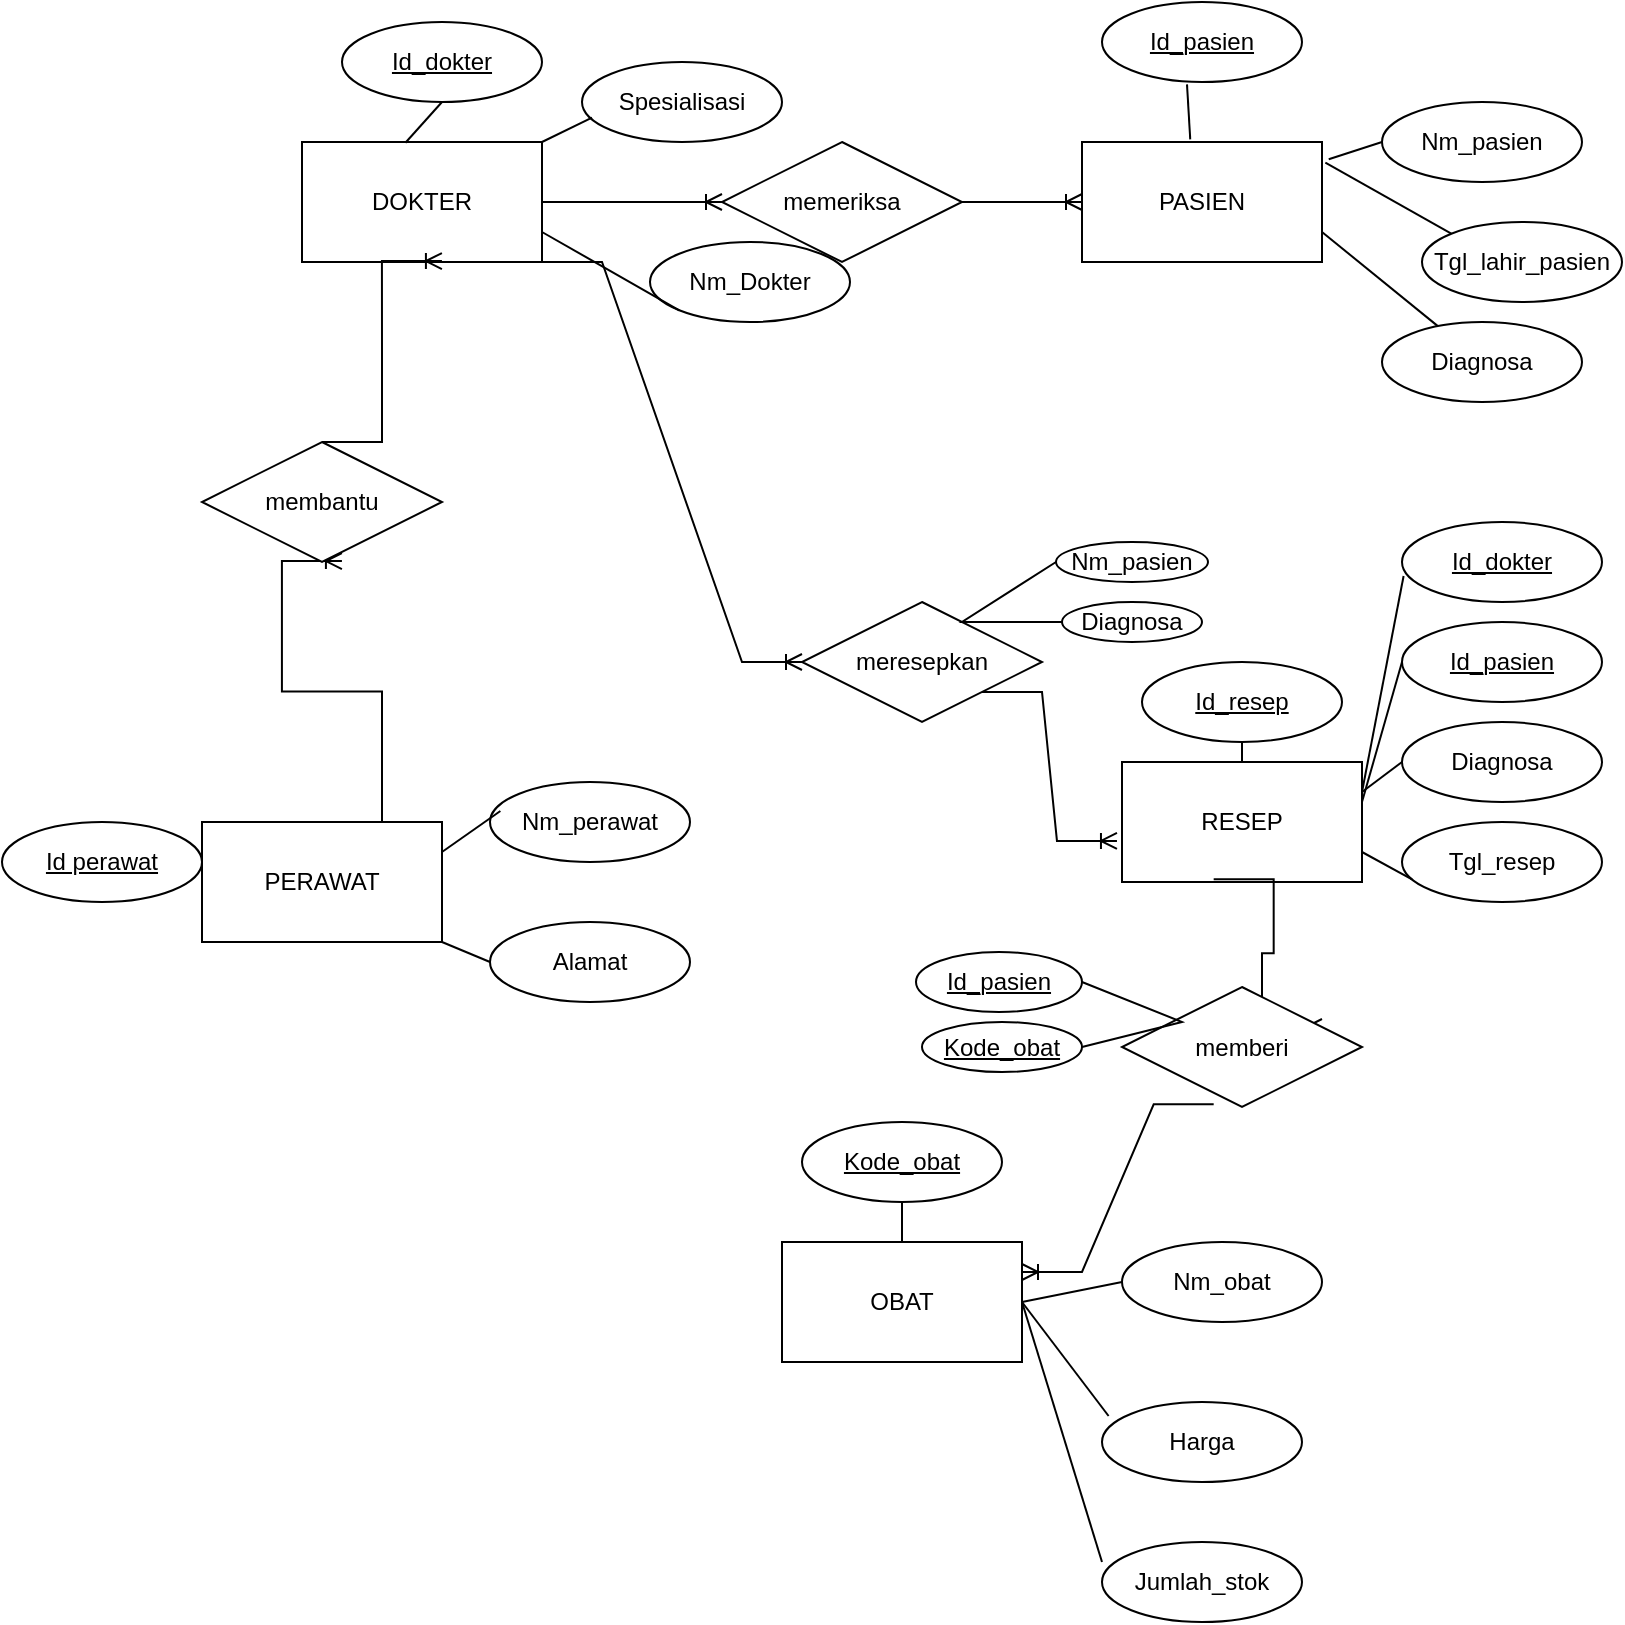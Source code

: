 <mxfile version="24.3.1" type="device">
  <diagram id="C5RBs43oDa-KdzZeNtuy" name="Page-1">
    <mxGraphModel dx="2589" dy="813" grid="1" gridSize="10" guides="1" tooltips="1" connect="1" arrows="1" fold="1" page="1" pageScale="1" pageWidth="827" pageHeight="1169" math="0" shadow="0">
      <root>
        <mxCell id="WIyWlLk6GJQsqaUBKTNV-0" />
        <mxCell id="WIyWlLk6GJQsqaUBKTNV-1" parent="WIyWlLk6GJQsqaUBKTNV-0" />
        <mxCell id="FHOCbS_1Dj6Ym-kuLduI-0" value="DOKTER" style="rounded=0;whiteSpace=wrap;html=1;" vertex="1" parent="WIyWlLk6GJQsqaUBKTNV-1">
          <mxGeometry x="140" y="90" width="120" height="60" as="geometry" />
        </mxCell>
        <mxCell id="FHOCbS_1Dj6Ym-kuLduI-1" value="PASIEN" style="rounded=0;whiteSpace=wrap;html=1;" vertex="1" parent="WIyWlLk6GJQsqaUBKTNV-1">
          <mxGeometry x="530" y="90" width="120" height="60" as="geometry" />
        </mxCell>
        <mxCell id="FHOCbS_1Dj6Ym-kuLduI-2" value="PERAWAT" style="rounded=0;whiteSpace=wrap;html=1;" vertex="1" parent="WIyWlLk6GJQsqaUBKTNV-1">
          <mxGeometry x="90" y="430" width="120" height="60" as="geometry" />
        </mxCell>
        <mxCell id="FHOCbS_1Dj6Ym-kuLduI-3" value="RESEP" style="rounded=0;whiteSpace=wrap;html=1;" vertex="1" parent="WIyWlLk6GJQsqaUBKTNV-1">
          <mxGeometry x="550" y="400" width="120" height="60" as="geometry" />
        </mxCell>
        <mxCell id="FHOCbS_1Dj6Ym-kuLduI-4" value="OBAT" style="rounded=0;whiteSpace=wrap;html=1;" vertex="1" parent="WIyWlLk6GJQsqaUBKTNV-1">
          <mxGeometry x="380" y="640" width="120" height="60" as="geometry" />
        </mxCell>
        <mxCell id="FHOCbS_1Dj6Ym-kuLduI-6" value="Nm_Dokter" style="ellipse;html=1;whiteSpace=wrap;" vertex="1" parent="WIyWlLk6GJQsqaUBKTNV-1">
          <mxGeometry x="314" y="140" width="100" height="40" as="geometry" />
        </mxCell>
        <mxCell id="FHOCbS_1Dj6Ym-kuLduI-7" value="Spesialisasi" style="ellipse;html=1;whiteSpace=wrap;" vertex="1" parent="WIyWlLk6GJQsqaUBKTNV-1">
          <mxGeometry x="280" y="50" width="100" height="40" as="geometry" />
        </mxCell>
        <mxCell id="FHOCbS_1Dj6Ym-kuLduI-9" value="&lt;u&gt;Id_dokter&lt;/u&gt;" style="ellipse;html=1;whiteSpace=wrap;" vertex="1" parent="WIyWlLk6GJQsqaUBKTNV-1">
          <mxGeometry x="160" y="30" width="100" height="40" as="geometry" />
        </mxCell>
        <mxCell id="FHOCbS_1Dj6Ym-kuLduI-10" value="&lt;u&gt;Id_pasien&lt;/u&gt;" style="ellipse;html=1;whiteSpace=wrap;" vertex="1" parent="WIyWlLk6GJQsqaUBKTNV-1">
          <mxGeometry x="540" y="20" width="100" height="40" as="geometry" />
        </mxCell>
        <mxCell id="FHOCbS_1Dj6Ym-kuLduI-11" value="Nm_pasien" style="ellipse;html=1;whiteSpace=wrap;" vertex="1" parent="WIyWlLk6GJQsqaUBKTNV-1">
          <mxGeometry x="680" y="70" width="100" height="40" as="geometry" />
        </mxCell>
        <mxCell id="FHOCbS_1Dj6Ym-kuLduI-12" value="Tgl_lahir_pasien" style="ellipse;html=1;whiteSpace=wrap;" vertex="1" parent="WIyWlLk6GJQsqaUBKTNV-1">
          <mxGeometry x="700" y="130" width="100" height="40" as="geometry" />
        </mxCell>
        <mxCell id="FHOCbS_1Dj6Ym-kuLduI-13" value="&lt;u&gt;Id perawat&lt;/u&gt;" style="ellipse;html=1;whiteSpace=wrap;" vertex="1" parent="WIyWlLk6GJQsqaUBKTNV-1">
          <mxGeometry x="-10" y="430" width="100" height="40" as="geometry" />
        </mxCell>
        <mxCell id="FHOCbS_1Dj6Ym-kuLduI-14" value="Nm_perawat" style="ellipse;html=1;whiteSpace=wrap;" vertex="1" parent="WIyWlLk6GJQsqaUBKTNV-1">
          <mxGeometry x="234" y="410" width="100" height="40" as="geometry" />
        </mxCell>
        <mxCell id="FHOCbS_1Dj6Ym-kuLduI-15" value="Alamat" style="ellipse;html=1;whiteSpace=wrap;" vertex="1" parent="WIyWlLk6GJQsqaUBKTNV-1">
          <mxGeometry x="234" y="480" width="100" height="40" as="geometry" />
        </mxCell>
        <mxCell id="FHOCbS_1Dj6Ym-kuLduI-16" value="&lt;u&gt;Id_resep&lt;/u&gt;" style="ellipse;html=1;whiteSpace=wrap;" vertex="1" parent="WIyWlLk6GJQsqaUBKTNV-1">
          <mxGeometry x="560" y="350" width="100" height="40" as="geometry" />
        </mxCell>
        <mxCell id="FHOCbS_1Dj6Ym-kuLduI-17" value="Diagnosa" style="ellipse;html=1;whiteSpace=wrap;" vertex="1" parent="WIyWlLk6GJQsqaUBKTNV-1">
          <mxGeometry x="690" y="380" width="100" height="40" as="geometry" />
        </mxCell>
        <mxCell id="FHOCbS_1Dj6Ym-kuLduI-18" value="Tgl_resep" style="ellipse;html=1;whiteSpace=wrap;" vertex="1" parent="WIyWlLk6GJQsqaUBKTNV-1">
          <mxGeometry x="690" y="430" width="100" height="40" as="geometry" />
        </mxCell>
        <mxCell id="FHOCbS_1Dj6Ym-kuLduI-19" value="&lt;u&gt;Id_pasien&lt;/u&gt;" style="ellipse;html=1;whiteSpace=wrap;" vertex="1" parent="WIyWlLk6GJQsqaUBKTNV-1">
          <mxGeometry x="690" y="330" width="100" height="40" as="geometry" />
        </mxCell>
        <mxCell id="FHOCbS_1Dj6Ym-kuLduI-20" value="&lt;u&gt;Id_dokter&lt;/u&gt;" style="ellipse;html=1;whiteSpace=wrap;" vertex="1" parent="WIyWlLk6GJQsqaUBKTNV-1">
          <mxGeometry x="690" y="280" width="100" height="40" as="geometry" />
        </mxCell>
        <mxCell id="FHOCbS_1Dj6Ym-kuLduI-21" value="&lt;u&gt;Kode_obat&lt;/u&gt;" style="ellipse;html=1;whiteSpace=wrap;" vertex="1" parent="WIyWlLk6GJQsqaUBKTNV-1">
          <mxGeometry x="390" y="580" width="100" height="40" as="geometry" />
        </mxCell>
        <mxCell id="FHOCbS_1Dj6Ym-kuLduI-22" value="Nm_obat" style="ellipse;html=1;whiteSpace=wrap;" vertex="1" parent="WIyWlLk6GJQsqaUBKTNV-1">
          <mxGeometry x="550" y="640" width="100" height="40" as="geometry" />
        </mxCell>
        <mxCell id="FHOCbS_1Dj6Ym-kuLduI-23" value="Harga" style="ellipse;html=1;whiteSpace=wrap;" vertex="1" parent="WIyWlLk6GJQsqaUBKTNV-1">
          <mxGeometry x="540" y="720" width="100" height="40" as="geometry" />
        </mxCell>
        <mxCell id="FHOCbS_1Dj6Ym-kuLduI-24" value="Jumlah_stok" style="ellipse;html=1;whiteSpace=wrap;" vertex="1" parent="WIyWlLk6GJQsqaUBKTNV-1">
          <mxGeometry x="540" y="790" width="100" height="40" as="geometry" />
        </mxCell>
        <mxCell id="FHOCbS_1Dj6Ym-kuLduI-30" value="" style="edgeStyle=entityRelationEdgeStyle;fontSize=12;html=1;endArrow=ERoneToMany;rounded=0;exitX=1;exitY=0.5;exitDx=0;exitDy=0;entryX=0;entryY=0.5;entryDx=0;entryDy=0;" edge="1" parent="WIyWlLk6GJQsqaUBKTNV-1" source="FHOCbS_1Dj6Ym-kuLduI-56" target="FHOCbS_1Dj6Ym-kuLduI-1">
          <mxGeometry width="100" height="100" relative="1" as="geometry">
            <mxPoint x="270" y="190" as="sourcePoint" />
            <mxPoint x="370" y="90" as="targetPoint" />
          </mxGeometry>
        </mxCell>
        <mxCell id="FHOCbS_1Dj6Ym-kuLduI-31" value="" style="edgeStyle=entityRelationEdgeStyle;fontSize=12;html=1;endArrow=ERoneToMany;rounded=0;entryX=0.583;entryY=0.992;entryDx=0;entryDy=0;entryPerimeter=0;exitX=0.5;exitY=0;exitDx=0;exitDy=0;" edge="1" parent="WIyWlLk6GJQsqaUBKTNV-1" source="FHOCbS_1Dj6Ym-kuLduI-59" target="FHOCbS_1Dj6Ym-kuLduI-0">
          <mxGeometry width="100" height="100" relative="1" as="geometry">
            <mxPoint x="200" y="400" as="sourcePoint" />
            <mxPoint x="300" y="300" as="targetPoint" />
            <Array as="points">
              <mxPoint x="220" y="260" />
            </Array>
          </mxGeometry>
        </mxCell>
        <mxCell id="FHOCbS_1Dj6Ym-kuLduI-32" value="" style="edgeStyle=entityRelationEdgeStyle;fontSize=12;html=1;endArrow=ERoneToMany;rounded=0;exitX=1;exitY=1;exitDx=0;exitDy=0;entryX=-0.021;entryY=0.658;entryDx=0;entryDy=0;entryPerimeter=0;" edge="1" parent="WIyWlLk6GJQsqaUBKTNV-1" source="FHOCbS_1Dj6Ym-kuLduI-63" target="FHOCbS_1Dj6Ym-kuLduI-3">
          <mxGeometry width="100" height="100" relative="1" as="geometry">
            <mxPoint x="270.0" y="195.8" as="sourcePoint" />
            <mxPoint x="569.12" y="450" as="targetPoint" />
          </mxGeometry>
        </mxCell>
        <mxCell id="FHOCbS_1Dj6Ym-kuLduI-33" value="" style="edgeStyle=entityRelationEdgeStyle;fontSize=12;html=1;endArrow=ERoneToMany;rounded=0;exitX=0.382;exitY=0.978;exitDx=0;exitDy=0;exitPerimeter=0;entryX=1;entryY=0.25;entryDx=0;entryDy=0;" edge="1" parent="WIyWlLk6GJQsqaUBKTNV-1" source="FHOCbS_1Dj6Ym-kuLduI-61" target="FHOCbS_1Dj6Ym-kuLduI-4">
          <mxGeometry width="100" height="100" relative="1" as="geometry">
            <mxPoint x="600" y="590" as="sourcePoint" />
            <mxPoint x="700" y="490" as="targetPoint" />
          </mxGeometry>
        </mxCell>
        <mxCell id="FHOCbS_1Dj6Ym-kuLduI-34" value="" style="endArrow=none;html=1;rounded=0;exitX=1;exitY=0.5;exitDx=0;exitDy=0;entryX=0;entryY=0.5;entryDx=0;entryDy=0;" edge="1" parent="WIyWlLk6GJQsqaUBKTNV-1" source="FHOCbS_1Dj6Ym-kuLduI-4" target="FHOCbS_1Dj6Ym-kuLduI-22">
          <mxGeometry relative="1" as="geometry">
            <mxPoint x="440" y="740" as="sourcePoint" />
            <mxPoint x="600" y="740" as="targetPoint" />
          </mxGeometry>
        </mxCell>
        <mxCell id="FHOCbS_1Dj6Ym-kuLduI-35" value="" style="endArrow=none;html=1;rounded=0;exitX=1;exitY=0.5;exitDx=0;exitDy=0;entryX=0.033;entryY=0.175;entryDx=0;entryDy=0;entryPerimeter=0;" edge="1" parent="WIyWlLk6GJQsqaUBKTNV-1" source="FHOCbS_1Dj6Ym-kuLduI-4" target="FHOCbS_1Dj6Ym-kuLduI-23">
          <mxGeometry relative="1" as="geometry">
            <mxPoint x="440" y="730" as="sourcePoint" />
            <mxPoint x="600" y="730" as="targetPoint" />
          </mxGeometry>
        </mxCell>
        <mxCell id="FHOCbS_1Dj6Ym-kuLduI-36" value="" style="endArrow=none;html=1;rounded=0;exitX=1;exitY=0.5;exitDx=0;exitDy=0;entryX=0;entryY=0.25;entryDx=0;entryDy=0;entryPerimeter=0;" edge="1" parent="WIyWlLk6GJQsqaUBKTNV-1" source="FHOCbS_1Dj6Ym-kuLduI-4" target="FHOCbS_1Dj6Ym-kuLduI-24">
          <mxGeometry relative="1" as="geometry">
            <mxPoint x="410" y="740" as="sourcePoint" />
            <mxPoint x="570" y="740" as="targetPoint" />
          </mxGeometry>
        </mxCell>
        <mxCell id="FHOCbS_1Dj6Ym-kuLduI-37" value="" style="endArrow=none;html=1;rounded=0;exitX=1;exitY=0.75;exitDx=0;exitDy=0;entryX=0.05;entryY=0.717;entryDx=0;entryDy=0;entryPerimeter=0;" edge="1" parent="WIyWlLk6GJQsqaUBKTNV-1" source="FHOCbS_1Dj6Ym-kuLduI-3" target="FHOCbS_1Dj6Ym-kuLduI-18">
          <mxGeometry relative="1" as="geometry">
            <mxPoint x="660" y="500" as="sourcePoint" />
            <mxPoint x="820" y="500" as="targetPoint" />
          </mxGeometry>
        </mxCell>
        <mxCell id="FHOCbS_1Dj6Ym-kuLduI-38" value="" style="endArrow=none;html=1;rounded=0;exitX=0.5;exitY=0;exitDx=0;exitDy=0;entryX=0.5;entryY=1;entryDx=0;entryDy=0;" edge="1" parent="WIyWlLk6GJQsqaUBKTNV-1" source="FHOCbS_1Dj6Ym-kuLduI-3" target="FHOCbS_1Dj6Ym-kuLduI-16">
          <mxGeometry relative="1" as="geometry">
            <mxPoint x="600" y="390" as="sourcePoint" />
            <mxPoint x="760" y="390" as="targetPoint" />
          </mxGeometry>
        </mxCell>
        <mxCell id="FHOCbS_1Dj6Ym-kuLduI-39" value="" style="endArrow=none;html=1;rounded=0;exitX=0.5;exitY=0;exitDx=0;exitDy=0;entryX=0.5;entryY=1;entryDx=0;entryDy=0;" edge="1" parent="WIyWlLk6GJQsqaUBKTNV-1" source="FHOCbS_1Dj6Ym-kuLduI-4" target="FHOCbS_1Dj6Ym-kuLduI-21">
          <mxGeometry relative="1" as="geometry">
            <mxPoint x="330" y="650" as="sourcePoint" />
            <mxPoint x="490" y="650" as="targetPoint" />
          </mxGeometry>
        </mxCell>
        <mxCell id="FHOCbS_1Dj6Ym-kuLduI-40" value="" style="endArrow=none;html=1;rounded=0;exitX=1;exitY=0.25;exitDx=0;exitDy=0;entryX=0;entryY=0.5;entryDx=0;entryDy=0;" edge="1" parent="WIyWlLk6GJQsqaUBKTNV-1" source="FHOCbS_1Dj6Ym-kuLduI-3" target="FHOCbS_1Dj6Ym-kuLduI-17">
          <mxGeometry relative="1" as="geometry">
            <mxPoint x="600" y="350" as="sourcePoint" />
            <mxPoint x="760" y="350" as="targetPoint" />
          </mxGeometry>
        </mxCell>
        <mxCell id="FHOCbS_1Dj6Ym-kuLduI-41" value="" style="endArrow=none;html=1;rounded=0;entryX=0;entryY=0.5;entryDx=0;entryDy=0;" edge="1" parent="WIyWlLk6GJQsqaUBKTNV-1" target="FHOCbS_1Dj6Ym-kuLduI-19">
          <mxGeometry relative="1" as="geometry">
            <mxPoint x="670" y="420" as="sourcePoint" />
            <mxPoint x="800" y="390" as="targetPoint" />
          </mxGeometry>
        </mxCell>
        <mxCell id="FHOCbS_1Dj6Ym-kuLduI-42" value="" style="endArrow=none;html=1;rounded=0;exitX=1;exitY=0.25;exitDx=0;exitDy=0;entryX=0.008;entryY=0.675;entryDx=0;entryDy=0;entryPerimeter=0;" edge="1" parent="WIyWlLk6GJQsqaUBKTNV-1" source="FHOCbS_1Dj6Ym-kuLduI-3" target="FHOCbS_1Dj6Ym-kuLduI-20">
          <mxGeometry relative="1" as="geometry">
            <mxPoint x="620" y="360" as="sourcePoint" />
            <mxPoint x="780" y="360" as="targetPoint" />
          </mxGeometry>
        </mxCell>
        <mxCell id="FHOCbS_1Dj6Ym-kuLduI-43" value="" style="endArrow=none;html=1;rounded=0;exitX=1;exitY=1;exitDx=0;exitDy=0;entryX=0;entryY=0.5;entryDx=0;entryDy=0;" edge="1" parent="WIyWlLk6GJQsqaUBKTNV-1" source="FHOCbS_1Dj6Ym-kuLduI-2" target="FHOCbS_1Dj6Ym-kuLduI-15">
          <mxGeometry relative="1" as="geometry">
            <mxPoint x="140" y="500" as="sourcePoint" />
            <mxPoint x="300" y="500" as="targetPoint" />
          </mxGeometry>
        </mxCell>
        <mxCell id="FHOCbS_1Dj6Ym-kuLduI-44" value="" style="endArrow=none;html=1;rounded=0;exitX=1;exitY=0.25;exitDx=0;exitDy=0;entryX=0.052;entryY=0.363;entryDx=0;entryDy=0;entryPerimeter=0;" edge="1" parent="WIyWlLk6GJQsqaUBKTNV-1" source="FHOCbS_1Dj6Ym-kuLduI-2" target="FHOCbS_1Dj6Ym-kuLduI-14">
          <mxGeometry relative="1" as="geometry">
            <mxPoint x="190" y="460" as="sourcePoint" />
            <mxPoint x="350" y="460" as="targetPoint" />
          </mxGeometry>
        </mxCell>
        <mxCell id="FHOCbS_1Dj6Ym-kuLduI-46" value="" style="endArrow=none;html=1;rounded=0;exitX=1;exitY=0.5;exitDx=0;exitDy=0;entryX=0;entryY=0.5;entryDx=0;entryDy=0;" edge="1" parent="WIyWlLk6GJQsqaUBKTNV-1" source="FHOCbS_1Dj6Ym-kuLduI-13" target="FHOCbS_1Dj6Ym-kuLduI-2">
          <mxGeometry relative="1" as="geometry">
            <mxPoint x="120" y="480" as="sourcePoint" />
            <mxPoint x="280" y="480" as="targetPoint" />
          </mxGeometry>
        </mxCell>
        <mxCell id="FHOCbS_1Dj6Ym-kuLduI-48" value="" style="endArrow=none;html=1;rounded=0;exitX=1.014;exitY=0.172;exitDx=0;exitDy=0;exitPerimeter=0;entryX=0;entryY=0;entryDx=0;entryDy=0;" edge="1" parent="WIyWlLk6GJQsqaUBKTNV-1" source="FHOCbS_1Dj6Ym-kuLduI-1" target="FHOCbS_1Dj6Ym-kuLduI-12">
          <mxGeometry relative="1" as="geometry">
            <mxPoint x="550" y="160" as="sourcePoint" />
            <mxPoint x="710" y="160" as="targetPoint" />
          </mxGeometry>
        </mxCell>
        <mxCell id="FHOCbS_1Dj6Ym-kuLduI-51" value="" style="endArrow=none;html=1;rounded=0;exitX=1.028;exitY=0.144;exitDx=0;exitDy=0;exitPerimeter=0;entryX=0;entryY=0.5;entryDx=0;entryDy=0;" edge="1" parent="WIyWlLk6GJQsqaUBKTNV-1" source="FHOCbS_1Dj6Ym-kuLduI-1" target="FHOCbS_1Dj6Ym-kuLduI-11">
          <mxGeometry relative="1" as="geometry">
            <mxPoint x="690" y="130" as="sourcePoint" />
            <mxPoint x="850" y="130" as="targetPoint" />
          </mxGeometry>
        </mxCell>
        <mxCell id="FHOCbS_1Dj6Ym-kuLduI-52" value="" style="endArrow=none;html=1;rounded=0;exitX=0.451;exitY=-0.022;exitDx=0;exitDy=0;exitPerimeter=0;entryX=0.425;entryY=1.029;entryDx=0;entryDy=0;entryPerimeter=0;" edge="1" parent="WIyWlLk6GJQsqaUBKTNV-1" source="FHOCbS_1Dj6Ym-kuLduI-1" target="FHOCbS_1Dj6Ym-kuLduI-10">
          <mxGeometry relative="1" as="geometry">
            <mxPoint x="680" y="60" as="sourcePoint" />
            <mxPoint x="840" y="60" as="targetPoint" />
          </mxGeometry>
        </mxCell>
        <mxCell id="FHOCbS_1Dj6Ym-kuLduI-53" value="" style="endArrow=none;html=1;rounded=0;exitX=1;exitY=0;exitDx=0;exitDy=0;entryX=0.05;entryY=0.696;entryDx=0;entryDy=0;entryPerimeter=0;" edge="1" parent="WIyWlLk6GJQsqaUBKTNV-1" source="FHOCbS_1Dj6Ym-kuLduI-0" target="FHOCbS_1Dj6Ym-kuLduI-7">
          <mxGeometry relative="1" as="geometry">
            <mxPoint x="270" y="110" as="sourcePoint" />
            <mxPoint x="430" y="110" as="targetPoint" />
          </mxGeometry>
        </mxCell>
        <mxCell id="FHOCbS_1Dj6Ym-kuLduI-54" value="" style="endArrow=none;html=1;rounded=0;entryX=0;entryY=1;entryDx=0;entryDy=0;exitX=1;exitY=0.75;exitDx=0;exitDy=0;" edge="1" parent="WIyWlLk6GJQsqaUBKTNV-1" source="FHOCbS_1Dj6Ym-kuLduI-0" target="FHOCbS_1Dj6Ym-kuLduI-6">
          <mxGeometry relative="1" as="geometry">
            <mxPoint x="280" y="139.17" as="sourcePoint" />
            <mxPoint x="440" y="139.17" as="targetPoint" />
          </mxGeometry>
        </mxCell>
        <mxCell id="FHOCbS_1Dj6Ym-kuLduI-55" value="" style="endArrow=none;html=1;rounded=0;exitX=0.431;exitY=0.006;exitDx=0;exitDy=0;exitPerimeter=0;entryX=0.5;entryY=1;entryDx=0;entryDy=0;" edge="1" parent="WIyWlLk6GJQsqaUBKTNV-1" source="FHOCbS_1Dj6Ym-kuLduI-0" target="FHOCbS_1Dj6Ym-kuLduI-9">
          <mxGeometry relative="1" as="geometry">
            <mxPoint x="190" y="100" as="sourcePoint" />
            <mxPoint x="350" y="100" as="targetPoint" />
          </mxGeometry>
        </mxCell>
        <mxCell id="FHOCbS_1Dj6Ym-kuLduI-57" value="" style="edgeStyle=entityRelationEdgeStyle;fontSize=12;html=1;endArrow=ERoneToMany;rounded=0;exitX=1;exitY=0.5;exitDx=0;exitDy=0;entryX=0;entryY=0.5;entryDx=0;entryDy=0;" edge="1" parent="WIyWlLk6GJQsqaUBKTNV-1" source="FHOCbS_1Dj6Ym-kuLduI-0" target="FHOCbS_1Dj6Ym-kuLduI-56">
          <mxGeometry width="100" height="100" relative="1" as="geometry">
            <mxPoint x="260" y="120" as="sourcePoint" />
            <mxPoint x="530" y="120" as="targetPoint" />
          </mxGeometry>
        </mxCell>
        <mxCell id="FHOCbS_1Dj6Ym-kuLduI-56" value="memeriksa" style="shape=rhombus;perimeter=rhombusPerimeter;whiteSpace=wrap;html=1;align=center;" vertex="1" parent="WIyWlLk6GJQsqaUBKTNV-1">
          <mxGeometry x="350" y="90" width="120" height="60" as="geometry" />
        </mxCell>
        <mxCell id="FHOCbS_1Dj6Ym-kuLduI-58" value="" style="edgeStyle=entityRelationEdgeStyle;fontSize=12;html=1;endArrow=ERoneToMany;rounded=0;entryX=0.583;entryY=0.992;entryDx=0;entryDy=0;entryPerimeter=0;exitX=0.5;exitY=0;exitDx=0;exitDy=0;" edge="1" parent="WIyWlLk6GJQsqaUBKTNV-1" source="FHOCbS_1Dj6Ym-kuLduI-2" target="FHOCbS_1Dj6Ym-kuLduI-59">
          <mxGeometry width="100" height="100" relative="1" as="geometry">
            <mxPoint x="240" y="400" as="sourcePoint" />
            <mxPoint x="210" y="150" as="targetPoint" />
            <Array as="points">
              <mxPoint x="220" y="210" />
            </Array>
          </mxGeometry>
        </mxCell>
        <mxCell id="FHOCbS_1Dj6Ym-kuLduI-59" value="membantu" style="shape=rhombus;perimeter=rhombusPerimeter;whiteSpace=wrap;html=1;align=center;" vertex="1" parent="WIyWlLk6GJQsqaUBKTNV-1">
          <mxGeometry x="90" y="240" width="120" height="60" as="geometry" />
        </mxCell>
        <mxCell id="FHOCbS_1Dj6Ym-kuLduI-60" value="" style="edgeStyle=entityRelationEdgeStyle;fontSize=12;html=1;endArrow=ERoneToMany;rounded=0;exitX=0.382;exitY=0.978;exitDx=0;exitDy=0;exitPerimeter=0;entryX=1;entryY=0.25;entryDx=0;entryDy=0;" edge="1" parent="WIyWlLk6GJQsqaUBKTNV-1" source="FHOCbS_1Dj6Ym-kuLduI-3" target="FHOCbS_1Dj6Ym-kuLduI-61">
          <mxGeometry width="100" height="100" relative="1" as="geometry">
            <mxPoint x="596" y="459" as="sourcePoint" />
            <mxPoint x="500" y="655" as="targetPoint" />
          </mxGeometry>
        </mxCell>
        <mxCell id="FHOCbS_1Dj6Ym-kuLduI-61" value="memberi" style="shape=rhombus;perimeter=rhombusPerimeter;whiteSpace=wrap;html=1;align=center;" vertex="1" parent="WIyWlLk6GJQsqaUBKTNV-1">
          <mxGeometry x="550" y="512.5" width="120" height="60" as="geometry" />
        </mxCell>
        <mxCell id="FHOCbS_1Dj6Ym-kuLduI-62" value="" style="edgeStyle=entityRelationEdgeStyle;fontSize=12;html=1;endArrow=ERoneToMany;rounded=0;exitX=1;exitY=1;exitDx=0;exitDy=0;entryX=0;entryY=0.5;entryDx=0;entryDy=0;" edge="1" parent="WIyWlLk6GJQsqaUBKTNV-1" source="FHOCbS_1Dj6Ym-kuLduI-0" target="FHOCbS_1Dj6Ym-kuLduI-63">
          <mxGeometry width="100" height="100" relative="1" as="geometry">
            <mxPoint x="260" y="150" as="sourcePoint" />
            <mxPoint x="547" y="439" as="targetPoint" />
          </mxGeometry>
        </mxCell>
        <mxCell id="FHOCbS_1Dj6Ym-kuLduI-63" value="meresepkan" style="shape=rhombus;perimeter=rhombusPerimeter;whiteSpace=wrap;html=1;align=center;" vertex="1" parent="WIyWlLk6GJQsqaUBKTNV-1">
          <mxGeometry x="390" y="320" width="120" height="60" as="geometry" />
        </mxCell>
        <mxCell id="FHOCbS_1Dj6Ym-kuLduI-69" value="Diagnosa" style="ellipse;html=1;whiteSpace=wrap;" vertex="1" parent="WIyWlLk6GJQsqaUBKTNV-1">
          <mxGeometry x="680" y="180" width="100" height="40" as="geometry" />
        </mxCell>
        <mxCell id="FHOCbS_1Dj6Ym-kuLduI-70" value="" style="endArrow=none;html=1;rounded=0;exitX=1;exitY=0.75;exitDx=0;exitDy=0;" edge="1" parent="WIyWlLk6GJQsqaUBKTNV-1" source="FHOCbS_1Dj6Ym-kuLduI-1" target="FHOCbS_1Dj6Ym-kuLduI-69">
          <mxGeometry relative="1" as="geometry">
            <mxPoint x="510" y="190" as="sourcePoint" />
            <mxPoint x="670" y="190" as="targetPoint" />
          </mxGeometry>
        </mxCell>
        <mxCell id="FHOCbS_1Dj6Ym-kuLduI-71" value="Diagnosa" style="ellipse;html=1;whiteSpace=wrap;" vertex="1" parent="WIyWlLk6GJQsqaUBKTNV-1">
          <mxGeometry x="520" y="320" width="70" height="20" as="geometry" />
        </mxCell>
        <mxCell id="FHOCbS_1Dj6Ym-kuLduI-72" value="Nm_pasien" style="ellipse;html=1;whiteSpace=wrap;" vertex="1" parent="WIyWlLk6GJQsqaUBKTNV-1">
          <mxGeometry x="517" y="290" width="76" height="20" as="geometry" />
        </mxCell>
        <mxCell id="FHOCbS_1Dj6Ym-kuLduI-73" value="" style="endArrow=none;html=1;rounded=0;exitX=0;exitY=0.5;exitDx=0;exitDy=0;entryX=0;entryY=0.5;entryDx=0;entryDy=0;" edge="1" parent="WIyWlLk6GJQsqaUBKTNV-1" source="FHOCbS_1Dj6Ym-kuLduI-72" target="FHOCbS_1Dj6Ym-kuLduI-71">
          <mxGeometry relative="1" as="geometry">
            <mxPoint x="690" y="225" as="sourcePoint" />
            <mxPoint x="748" y="272" as="targetPoint" />
            <Array as="points">
              <mxPoint x="470" y="330" />
            </Array>
          </mxGeometry>
        </mxCell>
        <mxCell id="FHOCbS_1Dj6Ym-kuLduI-74" value="&lt;u&gt;Id_pasien&lt;/u&gt;" style="ellipse;html=1;whiteSpace=wrap;" vertex="1" parent="WIyWlLk6GJQsqaUBKTNV-1">
          <mxGeometry x="447" y="495" width="83" height="30" as="geometry" />
        </mxCell>
        <mxCell id="FHOCbS_1Dj6Ym-kuLduI-75" value="&lt;u&gt;Kode_obat&lt;/u&gt;" style="ellipse;html=1;whiteSpace=wrap;" vertex="1" parent="WIyWlLk6GJQsqaUBKTNV-1">
          <mxGeometry x="450" y="530" width="80" height="25" as="geometry" />
        </mxCell>
        <mxCell id="FHOCbS_1Dj6Ym-kuLduI-76" value="" style="endArrow=none;html=1;rounded=0;exitX=1;exitY=0.5;exitDx=0;exitDy=0;entryX=1;entryY=0.5;entryDx=0;entryDy=0;" edge="1" parent="WIyWlLk6GJQsqaUBKTNV-1" source="FHOCbS_1Dj6Ym-kuLduI-74" target="FHOCbS_1Dj6Ym-kuLduI-75">
          <mxGeometry relative="1" as="geometry">
            <mxPoint x="837" y="560" as="sourcePoint" />
            <mxPoint x="900" y="565" as="targetPoint" />
            <Array as="points">
              <mxPoint x="580" y="530" />
            </Array>
          </mxGeometry>
        </mxCell>
      </root>
    </mxGraphModel>
  </diagram>
</mxfile>
